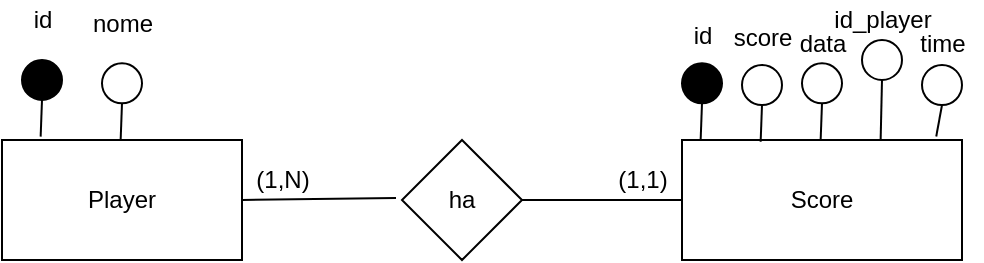 <mxfile version="16.5.3" type="device"><diagram id="BJ_d6X7fWIiC0vQhXJPT" name="Page-1"><mxGraphModel dx="462" dy="212" grid="1" gridSize="10" guides="1" tooltips="1" connect="1" arrows="1" fold="1" page="1" pageScale="1" pageWidth="827" pageHeight="1169" math="0" shadow="0"><root><mxCell id="0"/><mxCell id="1" parent="0"/><mxCell id="6F22A6JHLIa00BeRFa69-2" value="Player" style="rounded=0;whiteSpace=wrap;html=1;" parent="1" vertex="1"><mxGeometry x="100" y="90" width="120" height="60" as="geometry"/></mxCell><mxCell id="6F22A6JHLIa00BeRFa69-3" value="" style="ellipse;whiteSpace=wrap;html=1;fillColor=#000000;" parent="1" vertex="1"><mxGeometry x="110" y="50" width="20" height="20" as="geometry"/></mxCell><mxCell id="6F22A6JHLIa00BeRFa69-4" value="" style="endArrow=none;html=1;rounded=0;entryX=0.5;entryY=1;entryDx=0;entryDy=0;exitX=0.161;exitY=-0.028;exitDx=0;exitDy=0;exitPerimeter=0;" parent="1" source="6F22A6JHLIa00BeRFa69-2" target="6F22A6JHLIa00BeRFa69-3" edge="1"><mxGeometry width="50" height="50" relative="1" as="geometry"><mxPoint x="20" y="110" as="sourcePoint"/><mxPoint x="70" y="60" as="targetPoint"/></mxGeometry></mxCell><mxCell id="6F22A6JHLIa00BeRFa69-5" value="id" style="text;html=1;align=center;verticalAlign=middle;resizable=0;points=[];autosize=1;strokeColor=none;fillColor=none;" parent="1" vertex="1"><mxGeometry x="110" y="20" width="20" height="20" as="geometry"/></mxCell><mxCell id="6F22A6JHLIa00BeRFa69-6" value="" style="ellipse;whiteSpace=wrap;html=1;fillColor=#FFFFFF;" parent="1" vertex="1"><mxGeometry x="150" y="51.68" width="20" height="20" as="geometry"/></mxCell><mxCell id="6F22A6JHLIa00BeRFa69-7" value="" style="endArrow=none;html=1;rounded=0;entryX=0.5;entryY=1;entryDx=0;entryDy=0;exitX=0.161;exitY=-0.028;exitDx=0;exitDy=0;exitPerimeter=0;" parent="1" target="6F22A6JHLIa00BeRFa69-6" edge="1"><mxGeometry width="50" height="50" relative="1" as="geometry"><mxPoint x="159.32" y="90" as="sourcePoint"/><mxPoint x="110" y="61.68" as="targetPoint"/></mxGeometry></mxCell><mxCell id="6F22A6JHLIa00BeRFa69-8" value="nome" style="text;html=1;align=center;verticalAlign=middle;resizable=0;points=[];autosize=1;strokeColor=none;fillColor=none;" parent="1" vertex="1"><mxGeometry x="135" y="21.68" width="50" height="20" as="geometry"/></mxCell><mxCell id="6F22A6JHLIa00BeRFa69-9" value="Score" style="rounded=0;whiteSpace=wrap;html=1;fillColor=#FFFFFF;" parent="1" vertex="1"><mxGeometry x="440" y="90" width="140" height="60" as="geometry"/></mxCell><mxCell id="6F22A6JHLIa00BeRFa69-10" value="" style="ellipse;whiteSpace=wrap;html=1;fillColor=#000000;" parent="1" vertex="1"><mxGeometry x="440" y="51.68" width="20" height="20" as="geometry"/></mxCell><mxCell id="6F22A6JHLIa00BeRFa69-11" value="" style="endArrow=none;html=1;rounded=0;entryX=0.5;entryY=1;entryDx=0;entryDy=0;exitX=0.161;exitY=-0.028;exitDx=0;exitDy=0;exitPerimeter=0;" parent="1" target="6F22A6JHLIa00BeRFa69-10" edge="1"><mxGeometry width="50" height="50" relative="1" as="geometry"><mxPoint x="449.32" y="90" as="sourcePoint"/><mxPoint x="400" y="61.68" as="targetPoint"/></mxGeometry></mxCell><mxCell id="6F22A6JHLIa00BeRFa69-12" value="" style="ellipse;whiteSpace=wrap;html=1;fillColor=#FFFFFF;" parent="1" vertex="1"><mxGeometry x="470" y="52.52" width="20" height="20" as="geometry"/></mxCell><mxCell id="6F22A6JHLIa00BeRFa69-13" value="" style="endArrow=none;html=1;rounded=0;entryX=0.5;entryY=1;entryDx=0;entryDy=0;exitX=0.161;exitY=-0.028;exitDx=0;exitDy=0;exitPerimeter=0;" parent="1" target="6F22A6JHLIa00BeRFa69-12" edge="1"><mxGeometry width="50" height="50" relative="1" as="geometry"><mxPoint x="479.32" y="90.84" as="sourcePoint"/><mxPoint x="430" y="62.52" as="targetPoint"/></mxGeometry></mxCell><mxCell id="6F22A6JHLIa00BeRFa69-18" value="id" style="text;html=1;align=center;verticalAlign=middle;resizable=0;points=[];autosize=1;strokeColor=none;fillColor=none;" parent="1" vertex="1"><mxGeometry x="440" y="28.32" width="20" height="20" as="geometry"/></mxCell><mxCell id="6F22A6JHLIa00BeRFa69-19" value="score" style="text;html=1;align=center;verticalAlign=middle;resizable=0;points=[];autosize=1;strokeColor=none;fillColor=none;" parent="1" vertex="1"><mxGeometry x="460" y="29.16" width="40" height="20" as="geometry"/></mxCell><mxCell id="6F22A6JHLIa00BeRFa69-20" value="" style="ellipse;whiteSpace=wrap;html=1;fillColor=#FFFFFF;" parent="1" vertex="1"><mxGeometry x="500" y="51.68" width="20" height="20" as="geometry"/></mxCell><mxCell id="6F22A6JHLIa00BeRFa69-21" value="" style="endArrow=none;html=1;rounded=0;entryX=0.5;entryY=1;entryDx=0;entryDy=0;exitX=0.161;exitY=-0.028;exitDx=0;exitDy=0;exitPerimeter=0;" parent="1" target="6F22A6JHLIa00BeRFa69-20" edge="1"><mxGeometry width="50" height="50" relative="1" as="geometry"><mxPoint x="509.32" y="90" as="sourcePoint"/><mxPoint x="460" y="61.68" as="targetPoint"/></mxGeometry></mxCell><mxCell id="6F22A6JHLIa00BeRFa69-22" value="data" style="text;html=1;align=center;verticalAlign=middle;resizable=0;points=[];autosize=1;strokeColor=none;fillColor=none;" parent="1" vertex="1"><mxGeometry x="490" y="31.68" width="40" height="20" as="geometry"/></mxCell><mxCell id="6F22A6JHLIa00BeRFa69-23" value="ha" style="rhombus;whiteSpace=wrap;html=1;fillColor=#FFFFFF;" parent="1" vertex="1"><mxGeometry x="300" y="90" width="60" height="60" as="geometry"/></mxCell><mxCell id="6F22A6JHLIa00BeRFa69-24" value="" style="endArrow=none;html=1;rounded=0;entryX=-0.05;entryY=0.483;entryDx=0;entryDy=0;entryPerimeter=0;exitX=1;exitY=0.5;exitDx=0;exitDy=0;" parent="1" source="6F22A6JHLIa00BeRFa69-2" target="6F22A6JHLIa00BeRFa69-23" edge="1"><mxGeometry width="50" height="50" relative="1" as="geometry"><mxPoint x="250" y="170" as="sourcePoint"/><mxPoint x="300" y="120" as="targetPoint"/></mxGeometry></mxCell><mxCell id="6F22A6JHLIa00BeRFa69-25" value="" style="endArrow=none;html=1;rounded=0;entryX=0;entryY=0.5;entryDx=0;entryDy=0;exitX=1;exitY=0.5;exitDx=0;exitDy=0;" parent="1" source="6F22A6JHLIa00BeRFa69-23" target="6F22A6JHLIa00BeRFa69-9" edge="1"><mxGeometry width="50" height="50" relative="1" as="geometry"><mxPoint x="390" y="190" as="sourcePoint"/><mxPoint x="440" y="140" as="targetPoint"/></mxGeometry></mxCell><mxCell id="6F22A6JHLIa00BeRFa69-26" value="(1,N)" style="text;html=1;align=center;verticalAlign=middle;resizable=0;points=[];autosize=1;strokeColor=none;fillColor=none;" parent="1" vertex="1"><mxGeometry x="220" y="100" width="40" height="20" as="geometry"/></mxCell><mxCell id="6F22A6JHLIa00BeRFa69-27" value="(1,1)" style="text;html=1;align=center;verticalAlign=middle;resizable=0;points=[];autosize=1;strokeColor=none;fillColor=none;" parent="1" vertex="1"><mxGeometry x="400" y="100" width="40" height="20" as="geometry"/></mxCell><mxCell id="6F22A6JHLIa00BeRFa69-28" value="" style="ellipse;whiteSpace=wrap;html=1;fillColor=#FFFFFF;" parent="1" vertex="1"><mxGeometry x="530" y="40.0" width="20" height="20" as="geometry"/></mxCell><mxCell id="6F22A6JHLIa00BeRFa69-29" value="" style="endArrow=none;html=1;rounded=0;entryX=0.5;entryY=1;entryDx=0;entryDy=0;exitX=0.161;exitY=-0.028;exitDx=0;exitDy=0;exitPerimeter=0;" parent="1" target="6F22A6JHLIa00BeRFa69-28" edge="1"><mxGeometry width="50" height="50" relative="1" as="geometry"><mxPoint x="539.32" y="90" as="sourcePoint"/><mxPoint x="490" y="61.68" as="targetPoint"/></mxGeometry></mxCell><mxCell id="6F22A6JHLIa00BeRFa69-30" value="id_player" style="text;html=1;align=center;verticalAlign=middle;resizable=0;points=[];autosize=1;strokeColor=none;fillColor=none;" parent="1" vertex="1"><mxGeometry x="510" y="20" width="60" height="20" as="geometry"/></mxCell><mxCell id="zzDV0sznqDpxJTOZK6nW-1" value="" style="ellipse;whiteSpace=wrap;html=1;fillColor=#FFFFFF;" vertex="1" parent="1"><mxGeometry x="560" y="52.52" width="20" height="20" as="geometry"/></mxCell><mxCell id="zzDV0sznqDpxJTOZK6nW-2" value="" style="endArrow=none;html=1;rounded=0;entryX=0.5;entryY=1;entryDx=0;entryDy=0;exitX=0.908;exitY=-0.029;exitDx=0;exitDy=0;exitPerimeter=0;" edge="1" parent="1" target="zzDV0sznqDpxJTOZK6nW-1" source="6F22A6JHLIa00BeRFa69-9"><mxGeometry width="50" height="50" relative="1" as="geometry"><mxPoint x="579.32" y="90.0" as="sourcePoint"/><mxPoint x="530" y="61.68" as="targetPoint"/></mxGeometry></mxCell><mxCell id="zzDV0sznqDpxJTOZK6nW-7" value="time" style="text;html=1;align=center;verticalAlign=middle;resizable=0;points=[];autosize=1;strokeColor=none;fillColor=none;" vertex="1" parent="1"><mxGeometry x="550" y="31.68" width="40" height="20" as="geometry"/></mxCell></root></mxGraphModel></diagram></mxfile>